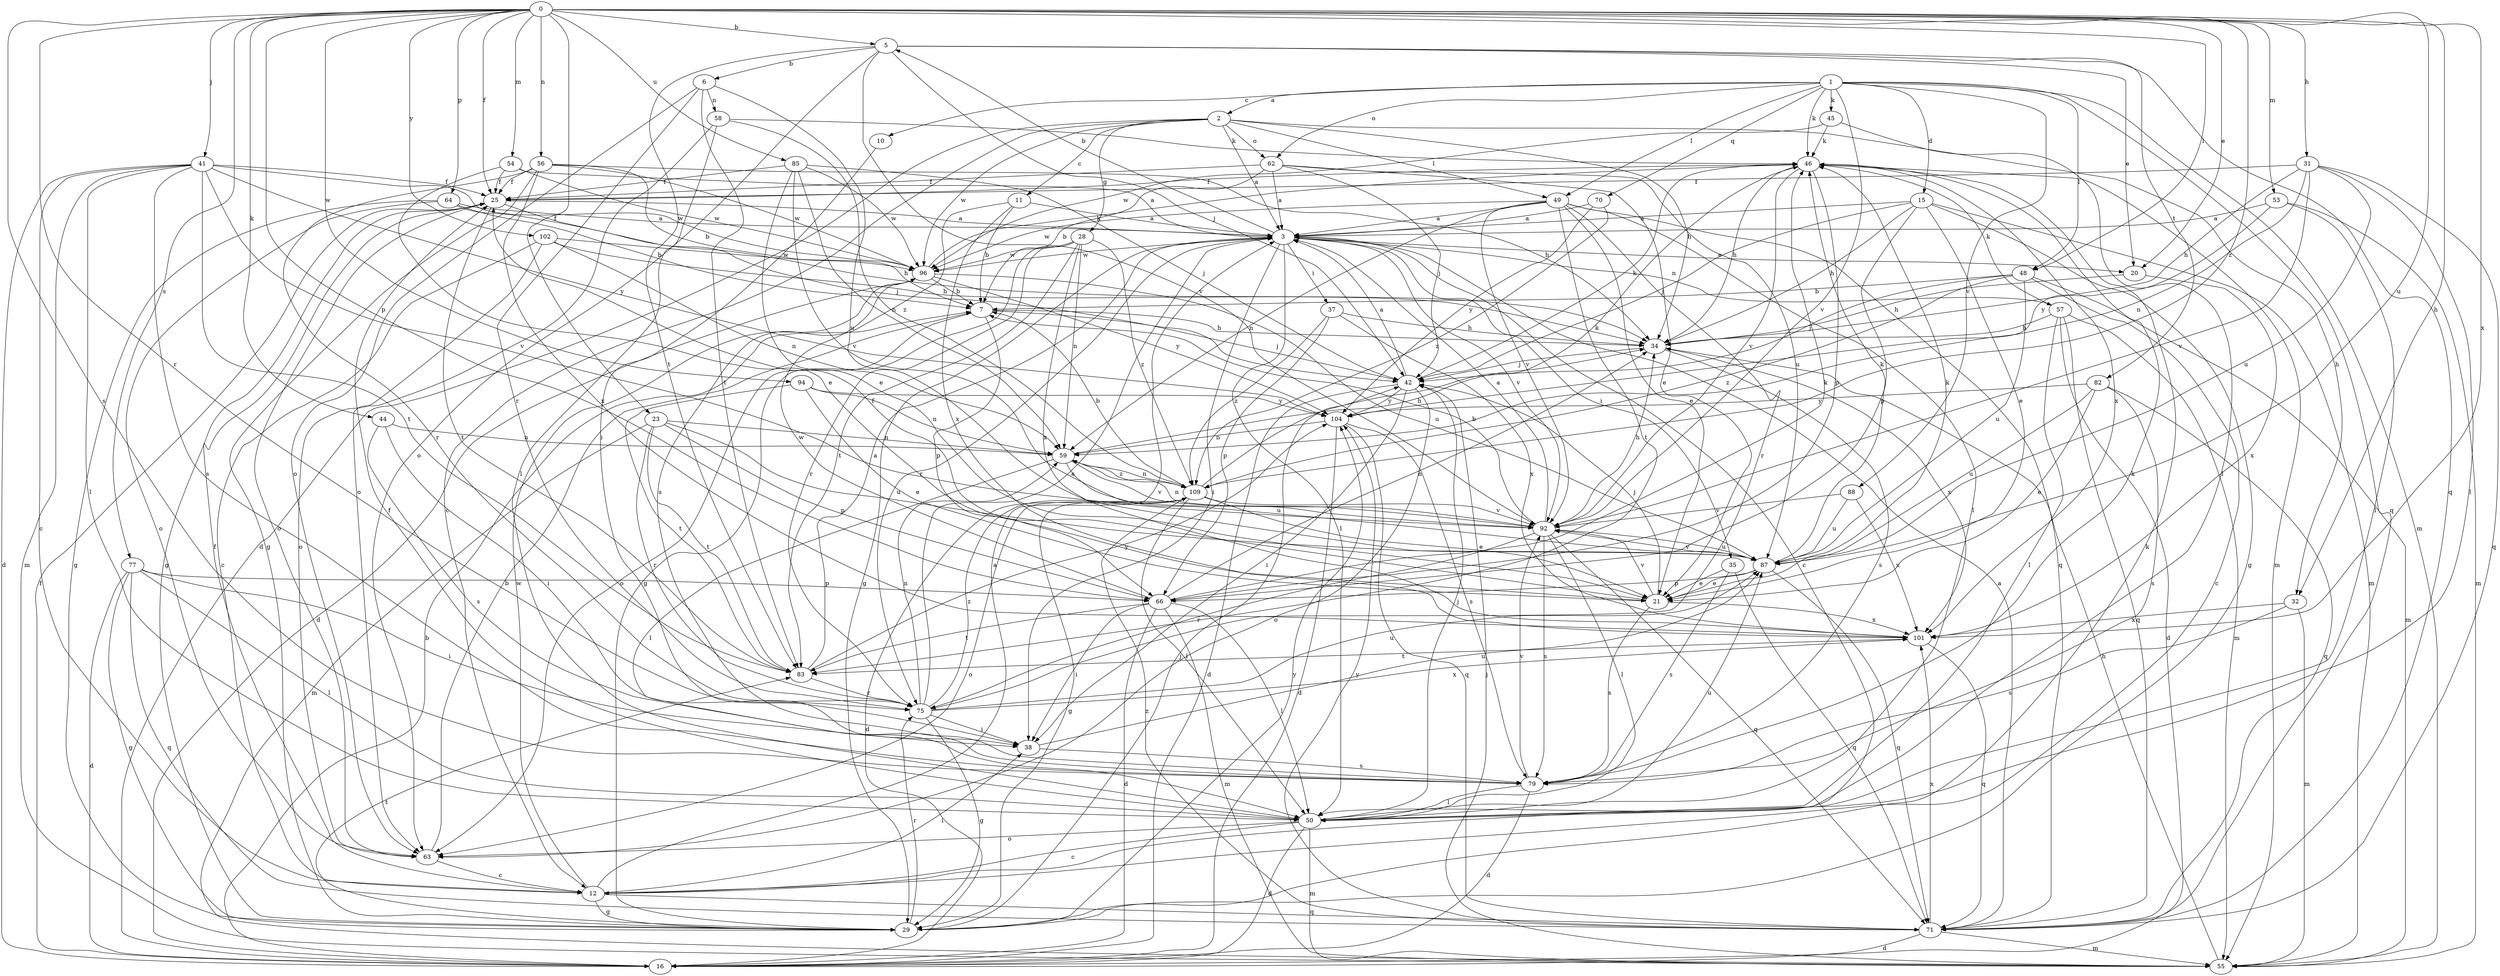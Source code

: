 strict digraph  {
0;
1;
2;
3;
5;
6;
7;
10;
11;
12;
15;
16;
20;
21;
23;
25;
28;
29;
31;
32;
34;
35;
37;
38;
41;
42;
44;
45;
46;
48;
49;
50;
53;
54;
55;
56;
57;
58;
59;
62;
63;
64;
66;
70;
71;
75;
77;
79;
82;
83;
85;
87;
88;
92;
94;
96;
101;
102;
104;
109;
0 -> 5  [label=b];
0 -> 20  [label=e];
0 -> 23  [label=f];
0 -> 25  [label=f];
0 -> 31  [label=h];
0 -> 32  [label=h];
0 -> 41  [label=j];
0 -> 44  [label=k];
0 -> 48  [label=l];
0 -> 53  [label=m];
0 -> 54  [label=m];
0 -> 56  [label=n];
0 -> 64  [label=p];
0 -> 66  [label=p];
0 -> 75  [label=r];
0 -> 77  [label=s];
0 -> 79  [label=s];
0 -> 85  [label=u];
0 -> 87  [label=u];
0 -> 94  [label=w];
0 -> 101  [label=x];
0 -> 102  [label=y];
0 -> 109  [label=z];
1 -> 2  [label=a];
1 -> 10  [label=c];
1 -> 15  [label=d];
1 -> 45  [label=k];
1 -> 46  [label=k];
1 -> 48  [label=l];
1 -> 49  [label=l];
1 -> 55  [label=m];
1 -> 62  [label=o];
1 -> 70  [label=q];
1 -> 71  [label=q];
1 -> 88  [label=v];
1 -> 92  [label=v];
2 -> 3  [label=a];
2 -> 11  [label=c];
2 -> 12  [label=c];
2 -> 16  [label=d];
2 -> 28  [label=g];
2 -> 32  [label=h];
2 -> 34  [label=h];
2 -> 49  [label=l];
2 -> 62  [label=o];
2 -> 96  [label=w];
3 -> 5  [label=b];
3 -> 12  [label=c];
3 -> 20  [label=e];
3 -> 29  [label=g];
3 -> 35  [label=i];
3 -> 37  [label=i];
3 -> 38  [label=i];
3 -> 50  [label=l];
3 -> 57  [label=n];
3 -> 75  [label=r];
3 -> 92  [label=v];
3 -> 96  [label=w];
5 -> 6  [label=b];
5 -> 20  [label=e];
5 -> 42  [label=j];
5 -> 63  [label=o];
5 -> 71  [label=q];
5 -> 82  [label=t];
5 -> 83  [label=t];
5 -> 92  [label=v];
6 -> 58  [label=n];
6 -> 63  [label=o];
6 -> 75  [label=r];
6 -> 83  [label=t];
6 -> 87  [label=u];
7 -> 34  [label=h];
7 -> 42  [label=j];
7 -> 63  [label=o];
7 -> 66  [label=p];
10 -> 38  [label=i];
11 -> 3  [label=a];
11 -> 7  [label=b];
11 -> 79  [label=s];
11 -> 101  [label=x];
12 -> 3  [label=a];
12 -> 25  [label=f];
12 -> 29  [label=g];
12 -> 38  [label=i];
12 -> 71  [label=q];
12 -> 96  [label=w];
15 -> 3  [label=a];
15 -> 21  [label=e];
15 -> 29  [label=g];
15 -> 34  [label=h];
15 -> 42  [label=j];
15 -> 55  [label=m];
15 -> 66  [label=p];
16 -> 7  [label=b];
16 -> 25  [label=f];
20 -> 34  [label=h];
20 -> 101  [label=x];
21 -> 25  [label=f];
21 -> 42  [label=j];
21 -> 46  [label=k];
21 -> 79  [label=s];
21 -> 92  [label=v];
21 -> 101  [label=x];
23 -> 55  [label=m];
23 -> 59  [label=n];
23 -> 66  [label=p];
23 -> 75  [label=r];
23 -> 83  [label=t];
23 -> 87  [label=u];
25 -> 3  [label=a];
25 -> 29  [label=g];
25 -> 42  [label=j];
25 -> 63  [label=o];
25 -> 83  [label=t];
28 -> 29  [label=g];
28 -> 59  [label=n];
28 -> 75  [label=r];
28 -> 83  [label=t];
28 -> 96  [label=w];
28 -> 101  [label=x];
28 -> 109  [label=z];
29 -> 42  [label=j];
29 -> 46  [label=k];
29 -> 75  [label=r];
29 -> 83  [label=t];
29 -> 104  [label=y];
31 -> 25  [label=f];
31 -> 34  [label=h];
31 -> 50  [label=l];
31 -> 59  [label=n];
31 -> 71  [label=q];
31 -> 87  [label=u];
31 -> 92  [label=v];
32 -> 55  [label=m];
32 -> 79  [label=s];
32 -> 101  [label=x];
34 -> 42  [label=j];
34 -> 79  [label=s];
34 -> 101  [label=x];
35 -> 21  [label=e];
35 -> 71  [label=q];
35 -> 79  [label=s];
37 -> 34  [label=h];
37 -> 66  [label=p];
37 -> 101  [label=x];
37 -> 109  [label=z];
38 -> 79  [label=s];
38 -> 87  [label=u];
41 -> 12  [label=c];
41 -> 16  [label=d];
41 -> 25  [label=f];
41 -> 50  [label=l];
41 -> 55  [label=m];
41 -> 79  [label=s];
41 -> 83  [label=t];
41 -> 92  [label=v];
41 -> 96  [label=w];
41 -> 104  [label=y];
42 -> 3  [label=a];
42 -> 16  [label=d];
42 -> 38  [label=i];
42 -> 46  [label=k];
42 -> 63  [label=o];
42 -> 104  [label=y];
44 -> 38  [label=i];
44 -> 59  [label=n];
44 -> 79  [label=s];
45 -> 46  [label=k];
45 -> 50  [label=l];
45 -> 96  [label=w];
46 -> 25  [label=f];
46 -> 34  [label=h];
46 -> 55  [label=m];
46 -> 66  [label=p];
46 -> 92  [label=v];
46 -> 101  [label=x];
48 -> 7  [label=b];
48 -> 12  [label=c];
48 -> 42  [label=j];
48 -> 55  [label=m];
48 -> 87  [label=u];
48 -> 109  [label=z];
49 -> 3  [label=a];
49 -> 21  [label=e];
49 -> 50  [label=l];
49 -> 59  [label=n];
49 -> 71  [label=q];
49 -> 75  [label=r];
49 -> 83  [label=t];
49 -> 92  [label=v];
49 -> 96  [label=w];
50 -> 12  [label=c];
50 -> 16  [label=d];
50 -> 25  [label=f];
50 -> 42  [label=j];
50 -> 55  [label=m];
50 -> 63  [label=o];
50 -> 87  [label=u];
53 -> 3  [label=a];
53 -> 50  [label=l];
53 -> 55  [label=m];
53 -> 104  [label=y];
54 -> 3  [label=a];
54 -> 21  [label=e];
54 -> 25  [label=f];
54 -> 96  [label=w];
55 -> 34  [label=h];
55 -> 42  [label=j];
56 -> 7  [label=b];
56 -> 25  [label=f];
56 -> 29  [label=g];
56 -> 34  [label=h];
56 -> 75  [label=r];
56 -> 96  [label=w];
56 -> 101  [label=x];
57 -> 16  [label=d];
57 -> 34  [label=h];
57 -> 46  [label=k];
57 -> 50  [label=l];
57 -> 55  [label=m];
57 -> 71  [label=q];
58 -> 46  [label=k];
58 -> 50  [label=l];
58 -> 63  [label=o];
58 -> 109  [label=z];
59 -> 34  [label=h];
59 -> 50  [label=l];
59 -> 87  [label=u];
59 -> 92  [label=v];
59 -> 109  [label=z];
62 -> 3  [label=a];
62 -> 7  [label=b];
62 -> 21  [label=e];
62 -> 25  [label=f];
62 -> 42  [label=j];
62 -> 87  [label=u];
63 -> 7  [label=b];
63 -> 12  [label=c];
64 -> 3  [label=a];
64 -> 7  [label=b];
64 -> 29  [label=g];
64 -> 34  [label=h];
64 -> 63  [label=o];
66 -> 16  [label=d];
66 -> 34  [label=h];
66 -> 38  [label=i];
66 -> 46  [label=k];
66 -> 50  [label=l];
66 -> 55  [label=m];
66 -> 83  [label=t];
66 -> 96  [label=w];
70 -> 3  [label=a];
70 -> 104  [label=y];
70 -> 109  [label=z];
71 -> 3  [label=a];
71 -> 16  [label=d];
71 -> 55  [label=m];
71 -> 101  [label=x];
71 -> 104  [label=y];
71 -> 109  [label=z];
75 -> 3  [label=a];
75 -> 29  [label=g];
75 -> 38  [label=i];
75 -> 59  [label=n];
75 -> 87  [label=u];
75 -> 101  [label=x];
75 -> 109  [label=z];
77 -> 16  [label=d];
77 -> 29  [label=g];
77 -> 38  [label=i];
77 -> 50  [label=l];
77 -> 66  [label=p];
77 -> 71  [label=q];
79 -> 16  [label=d];
79 -> 46  [label=k];
79 -> 50  [label=l];
79 -> 92  [label=v];
82 -> 21  [label=e];
82 -> 71  [label=q];
82 -> 79  [label=s];
82 -> 87  [label=u];
82 -> 104  [label=y];
83 -> 3  [label=a];
83 -> 75  [label=r];
83 -> 104  [label=y];
85 -> 21  [label=e];
85 -> 25  [label=f];
85 -> 42  [label=j];
85 -> 59  [label=n];
85 -> 92  [label=v];
85 -> 96  [label=w];
87 -> 21  [label=e];
87 -> 46  [label=k];
87 -> 66  [label=p];
87 -> 71  [label=q];
87 -> 92  [label=v];
88 -> 87  [label=u];
88 -> 92  [label=v];
88 -> 101  [label=x];
92 -> 3  [label=a];
92 -> 7  [label=b];
92 -> 34  [label=h];
92 -> 50  [label=l];
92 -> 59  [label=n];
92 -> 71  [label=q];
92 -> 75  [label=r];
92 -> 79  [label=s];
92 -> 87  [label=u];
94 -> 21  [label=e];
94 -> 59  [label=n];
94 -> 83  [label=t];
94 -> 104  [label=y];
96 -> 7  [label=b];
96 -> 16  [label=d];
96 -> 46  [label=k];
96 -> 87  [label=u];
96 -> 104  [label=y];
101 -> 71  [label=q];
101 -> 83  [label=t];
102 -> 12  [label=c];
102 -> 34  [label=h];
102 -> 59  [label=n];
102 -> 63  [label=o];
102 -> 96  [label=w];
104 -> 16  [label=d];
104 -> 59  [label=n];
104 -> 71  [label=q];
104 -> 79  [label=s];
109 -> 7  [label=b];
109 -> 16  [label=d];
109 -> 21  [label=e];
109 -> 29  [label=g];
109 -> 46  [label=k];
109 -> 50  [label=l];
109 -> 59  [label=n];
109 -> 63  [label=o];
109 -> 92  [label=v];
}
